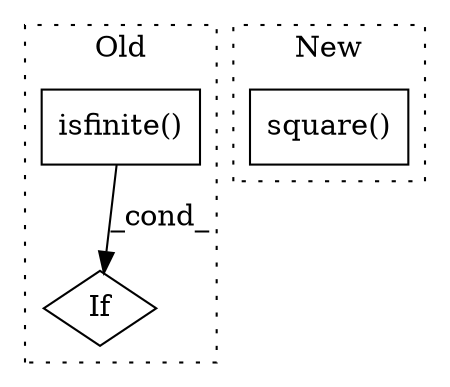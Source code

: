 digraph G {
subgraph cluster0 {
1 [label="isfinite()" a="75" s="8144,8166" l="15,1" shape="box"];
3 [label="If" a="96" s="8137" l="3" shape="diamond"];
label = "Old";
style="dotted";
}
subgraph cluster1 {
2 [label="square()" a="75" s="6695" l="20" shape="box"];
label = "New";
style="dotted";
}
1 -> 3 [label="_cond_"];
}